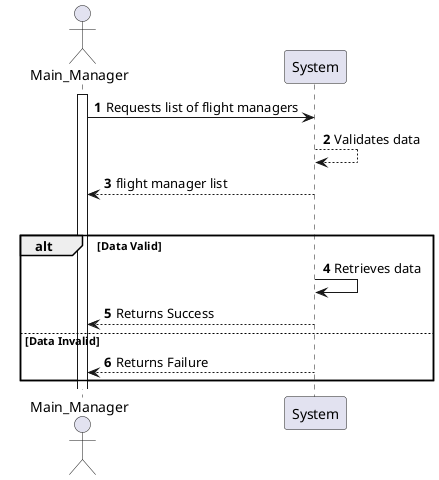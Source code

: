 @startuml
'https://plantuml.com/sequence-diagram

autonumber

Actor "Main_Manager"
participant "System" as Sys
activate Main_Manager

Main_Manager -> Sys: Requests list of flight managers
Sys --> Sys: Validates data
Sys --> Main_Manager: flight manager list

 group "alt" Data Valid
    alt Data Valid
        Sys -> Sys: Retrieves data
        Sys --> Main_Manager: Returns Success
    else Data Invalid
        Sys --> Main_Manager: Returns Failure
 end

@enduml
